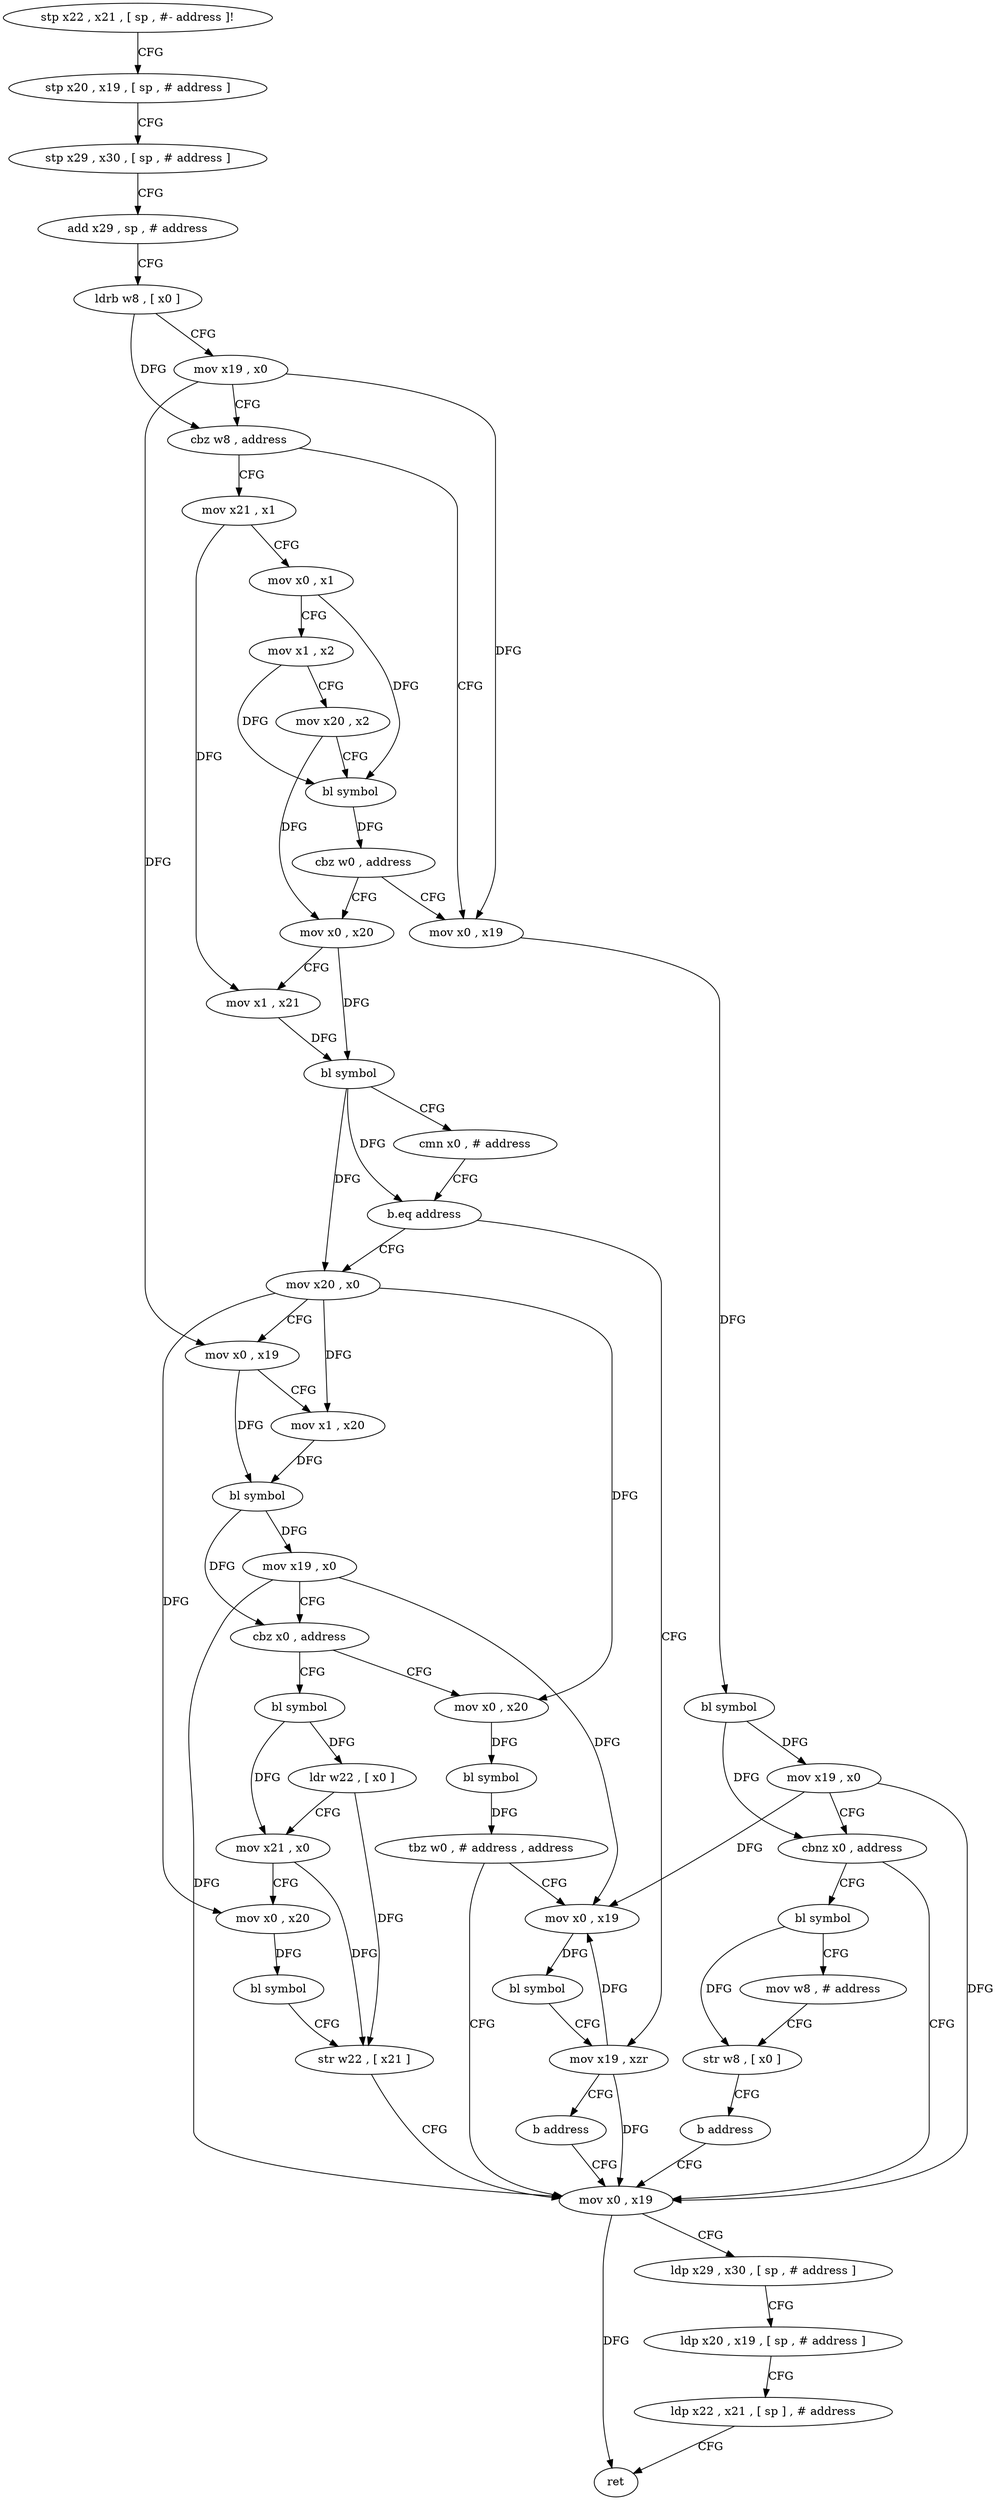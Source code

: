 digraph "func" {
"4262896" [label = "stp x22 , x21 , [ sp , #- address ]!" ]
"4262900" [label = "stp x20 , x19 , [ sp , # address ]" ]
"4262904" [label = "stp x29 , x30 , [ sp , # address ]" ]
"4262908" [label = "add x29 , sp , # address" ]
"4262912" [label = "ldrb w8 , [ x0 ]" ]
"4262916" [label = "mov x19 , x0" ]
"4262920" [label = "cbz w8 , address" ]
"4263020" [label = "mov x0 , x19" ]
"4262924" [label = "mov x21 , x1" ]
"4263024" [label = "bl symbol" ]
"4263028" [label = "mov x19 , x0" ]
"4263032" [label = "cbnz x0 , address" ]
"4263076" [label = "mov x0 , x19" ]
"4263036" [label = "bl symbol" ]
"4262928" [label = "mov x0 , x1" ]
"4262932" [label = "mov x1 , x2" ]
"4262936" [label = "mov x20 , x2" ]
"4262940" [label = "bl symbol" ]
"4262944" [label = "cbz w0 , address" ]
"4262948" [label = "mov x0 , x20" ]
"4263080" [label = "ldp x29 , x30 , [ sp , # address ]" ]
"4263084" [label = "ldp x20 , x19 , [ sp , # address ]" ]
"4263088" [label = "ldp x22 , x21 , [ sp ] , # address" ]
"4263092" [label = "ret" ]
"4263040" [label = "mov w8 , # address" ]
"4263044" [label = "str w8 , [ x0 ]" ]
"4263048" [label = "b address" ]
"4262952" [label = "mov x1 , x21" ]
"4262956" [label = "bl symbol" ]
"4262960" [label = "cmn x0 , # address" ]
"4262964" [label = "b.eq address" ]
"4263012" [label = "mov x19 , xzr" ]
"4262968" [label = "mov x20 , x0" ]
"4263016" [label = "b address" ]
"4262972" [label = "mov x0 , x19" ]
"4262976" [label = "mov x1 , x20" ]
"4262980" [label = "bl symbol" ]
"4262984" [label = "mov x19 , x0" ]
"4262988" [label = "cbz x0 , address" ]
"4263052" [label = "bl symbol" ]
"4262992" [label = "mov x0 , x20" ]
"4263056" [label = "ldr w22 , [ x0 ]" ]
"4263060" [label = "mov x21 , x0" ]
"4263064" [label = "mov x0 , x20" ]
"4263068" [label = "bl symbol" ]
"4263072" [label = "str w22 , [ x21 ]" ]
"4262996" [label = "bl symbol" ]
"4263000" [label = "tbz w0 , # address , address" ]
"4263004" [label = "mov x0 , x19" ]
"4263008" [label = "bl symbol" ]
"4262896" -> "4262900" [ label = "CFG" ]
"4262900" -> "4262904" [ label = "CFG" ]
"4262904" -> "4262908" [ label = "CFG" ]
"4262908" -> "4262912" [ label = "CFG" ]
"4262912" -> "4262916" [ label = "CFG" ]
"4262912" -> "4262920" [ label = "DFG" ]
"4262916" -> "4262920" [ label = "CFG" ]
"4262916" -> "4263020" [ label = "DFG" ]
"4262916" -> "4262972" [ label = "DFG" ]
"4262920" -> "4263020" [ label = "CFG" ]
"4262920" -> "4262924" [ label = "CFG" ]
"4263020" -> "4263024" [ label = "DFG" ]
"4262924" -> "4262928" [ label = "CFG" ]
"4262924" -> "4262952" [ label = "DFG" ]
"4263024" -> "4263028" [ label = "DFG" ]
"4263024" -> "4263032" [ label = "DFG" ]
"4263028" -> "4263032" [ label = "CFG" ]
"4263028" -> "4263076" [ label = "DFG" ]
"4263028" -> "4263004" [ label = "DFG" ]
"4263032" -> "4263076" [ label = "CFG" ]
"4263032" -> "4263036" [ label = "CFG" ]
"4263076" -> "4263080" [ label = "CFG" ]
"4263076" -> "4263092" [ label = "DFG" ]
"4263036" -> "4263040" [ label = "CFG" ]
"4263036" -> "4263044" [ label = "DFG" ]
"4262928" -> "4262932" [ label = "CFG" ]
"4262928" -> "4262940" [ label = "DFG" ]
"4262932" -> "4262936" [ label = "CFG" ]
"4262932" -> "4262940" [ label = "DFG" ]
"4262936" -> "4262940" [ label = "CFG" ]
"4262936" -> "4262948" [ label = "DFG" ]
"4262940" -> "4262944" [ label = "DFG" ]
"4262944" -> "4263020" [ label = "CFG" ]
"4262944" -> "4262948" [ label = "CFG" ]
"4262948" -> "4262952" [ label = "CFG" ]
"4262948" -> "4262956" [ label = "DFG" ]
"4263080" -> "4263084" [ label = "CFG" ]
"4263084" -> "4263088" [ label = "CFG" ]
"4263088" -> "4263092" [ label = "CFG" ]
"4263040" -> "4263044" [ label = "CFG" ]
"4263044" -> "4263048" [ label = "CFG" ]
"4263048" -> "4263076" [ label = "CFG" ]
"4262952" -> "4262956" [ label = "DFG" ]
"4262956" -> "4262960" [ label = "CFG" ]
"4262956" -> "4262964" [ label = "DFG" ]
"4262956" -> "4262968" [ label = "DFG" ]
"4262960" -> "4262964" [ label = "CFG" ]
"4262964" -> "4263012" [ label = "CFG" ]
"4262964" -> "4262968" [ label = "CFG" ]
"4263012" -> "4263016" [ label = "CFG" ]
"4263012" -> "4263076" [ label = "DFG" ]
"4263012" -> "4263004" [ label = "DFG" ]
"4262968" -> "4262972" [ label = "CFG" ]
"4262968" -> "4262976" [ label = "DFG" ]
"4262968" -> "4263064" [ label = "DFG" ]
"4262968" -> "4262992" [ label = "DFG" ]
"4263016" -> "4263076" [ label = "CFG" ]
"4262972" -> "4262976" [ label = "CFG" ]
"4262972" -> "4262980" [ label = "DFG" ]
"4262976" -> "4262980" [ label = "DFG" ]
"4262980" -> "4262984" [ label = "DFG" ]
"4262980" -> "4262988" [ label = "DFG" ]
"4262984" -> "4262988" [ label = "CFG" ]
"4262984" -> "4263076" [ label = "DFG" ]
"4262984" -> "4263004" [ label = "DFG" ]
"4262988" -> "4263052" [ label = "CFG" ]
"4262988" -> "4262992" [ label = "CFG" ]
"4263052" -> "4263056" [ label = "DFG" ]
"4263052" -> "4263060" [ label = "DFG" ]
"4262992" -> "4262996" [ label = "DFG" ]
"4263056" -> "4263060" [ label = "CFG" ]
"4263056" -> "4263072" [ label = "DFG" ]
"4263060" -> "4263064" [ label = "CFG" ]
"4263060" -> "4263072" [ label = "DFG" ]
"4263064" -> "4263068" [ label = "DFG" ]
"4263068" -> "4263072" [ label = "CFG" ]
"4263072" -> "4263076" [ label = "CFG" ]
"4262996" -> "4263000" [ label = "DFG" ]
"4263000" -> "4263076" [ label = "CFG" ]
"4263000" -> "4263004" [ label = "CFG" ]
"4263004" -> "4263008" [ label = "DFG" ]
"4263008" -> "4263012" [ label = "CFG" ]
}
